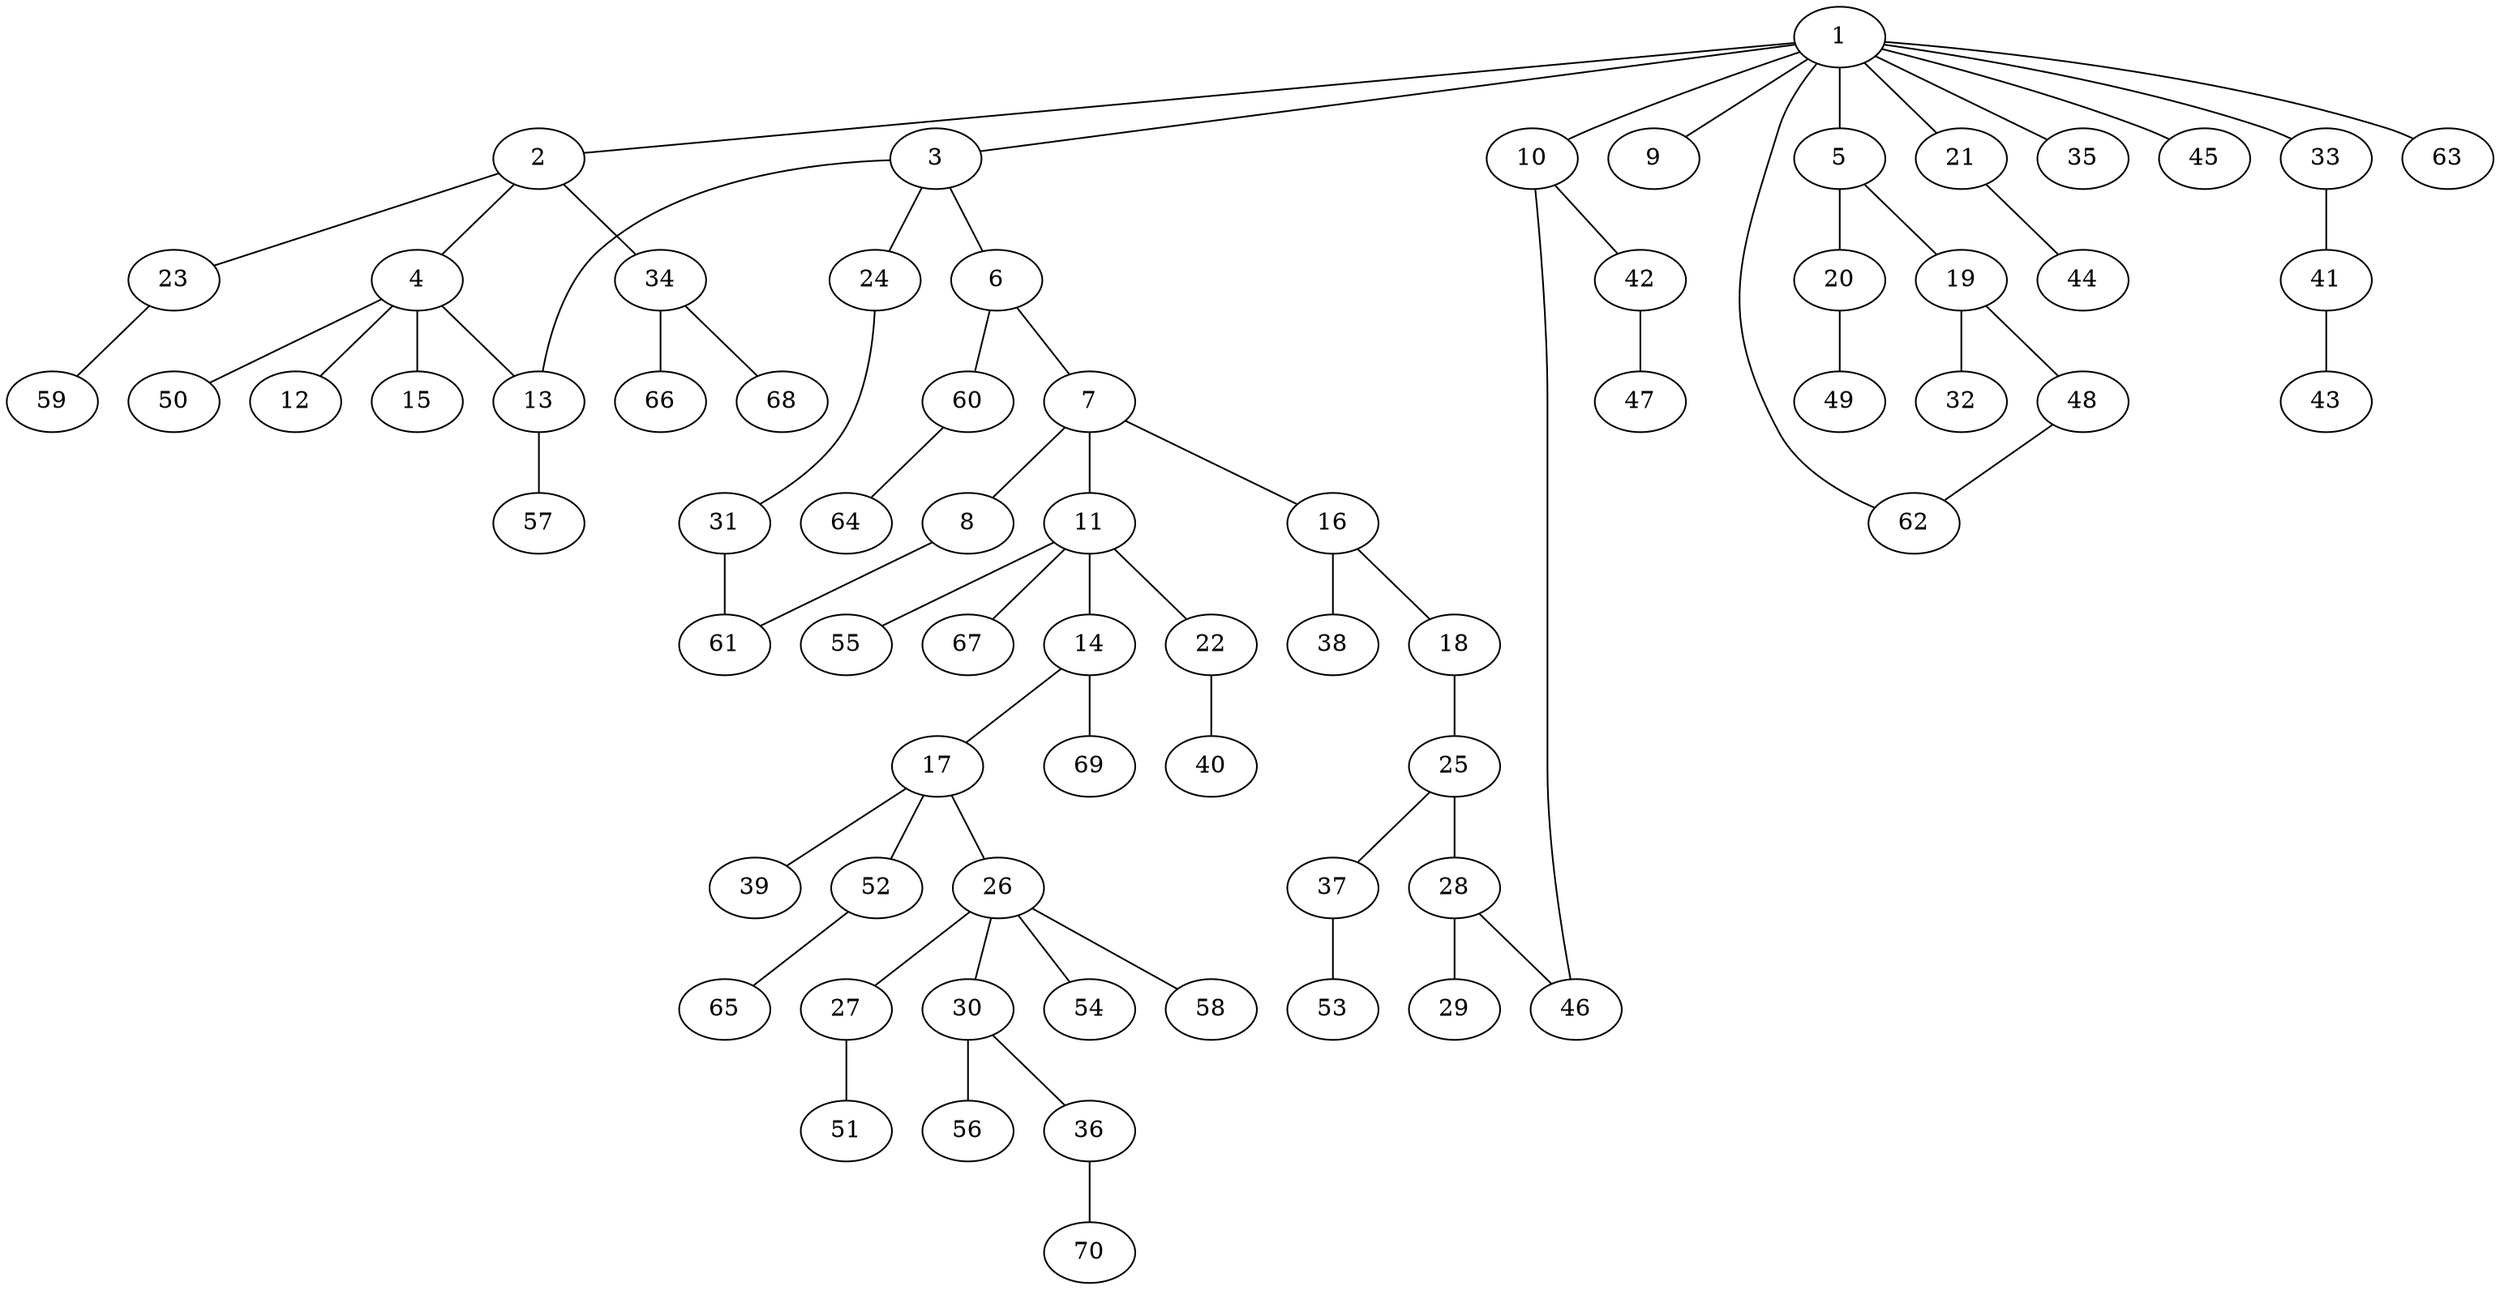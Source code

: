 graph graphname {1--2
1--3
1--5
1--9
1--10
1--21
1--33
1--35
1--45
1--62
1--63
2--4
2--23
2--34
3--6
3--13
3--24
4--12
4--13
4--15
4--50
5--19
5--20
6--7
6--60
7--8
7--11
7--16
8--61
10--42
10--46
11--14
11--22
11--55
11--67
13--57
14--17
14--69
16--18
16--38
17--26
17--39
17--52
18--25
19--32
19--48
20--49
21--44
22--40
23--59
24--31
25--28
25--37
26--27
26--30
26--54
26--58
27--51
28--29
28--46
30--36
30--56
31--61
33--41
34--66
34--68
36--70
37--53
41--43
42--47
48--62
52--65
60--64
}